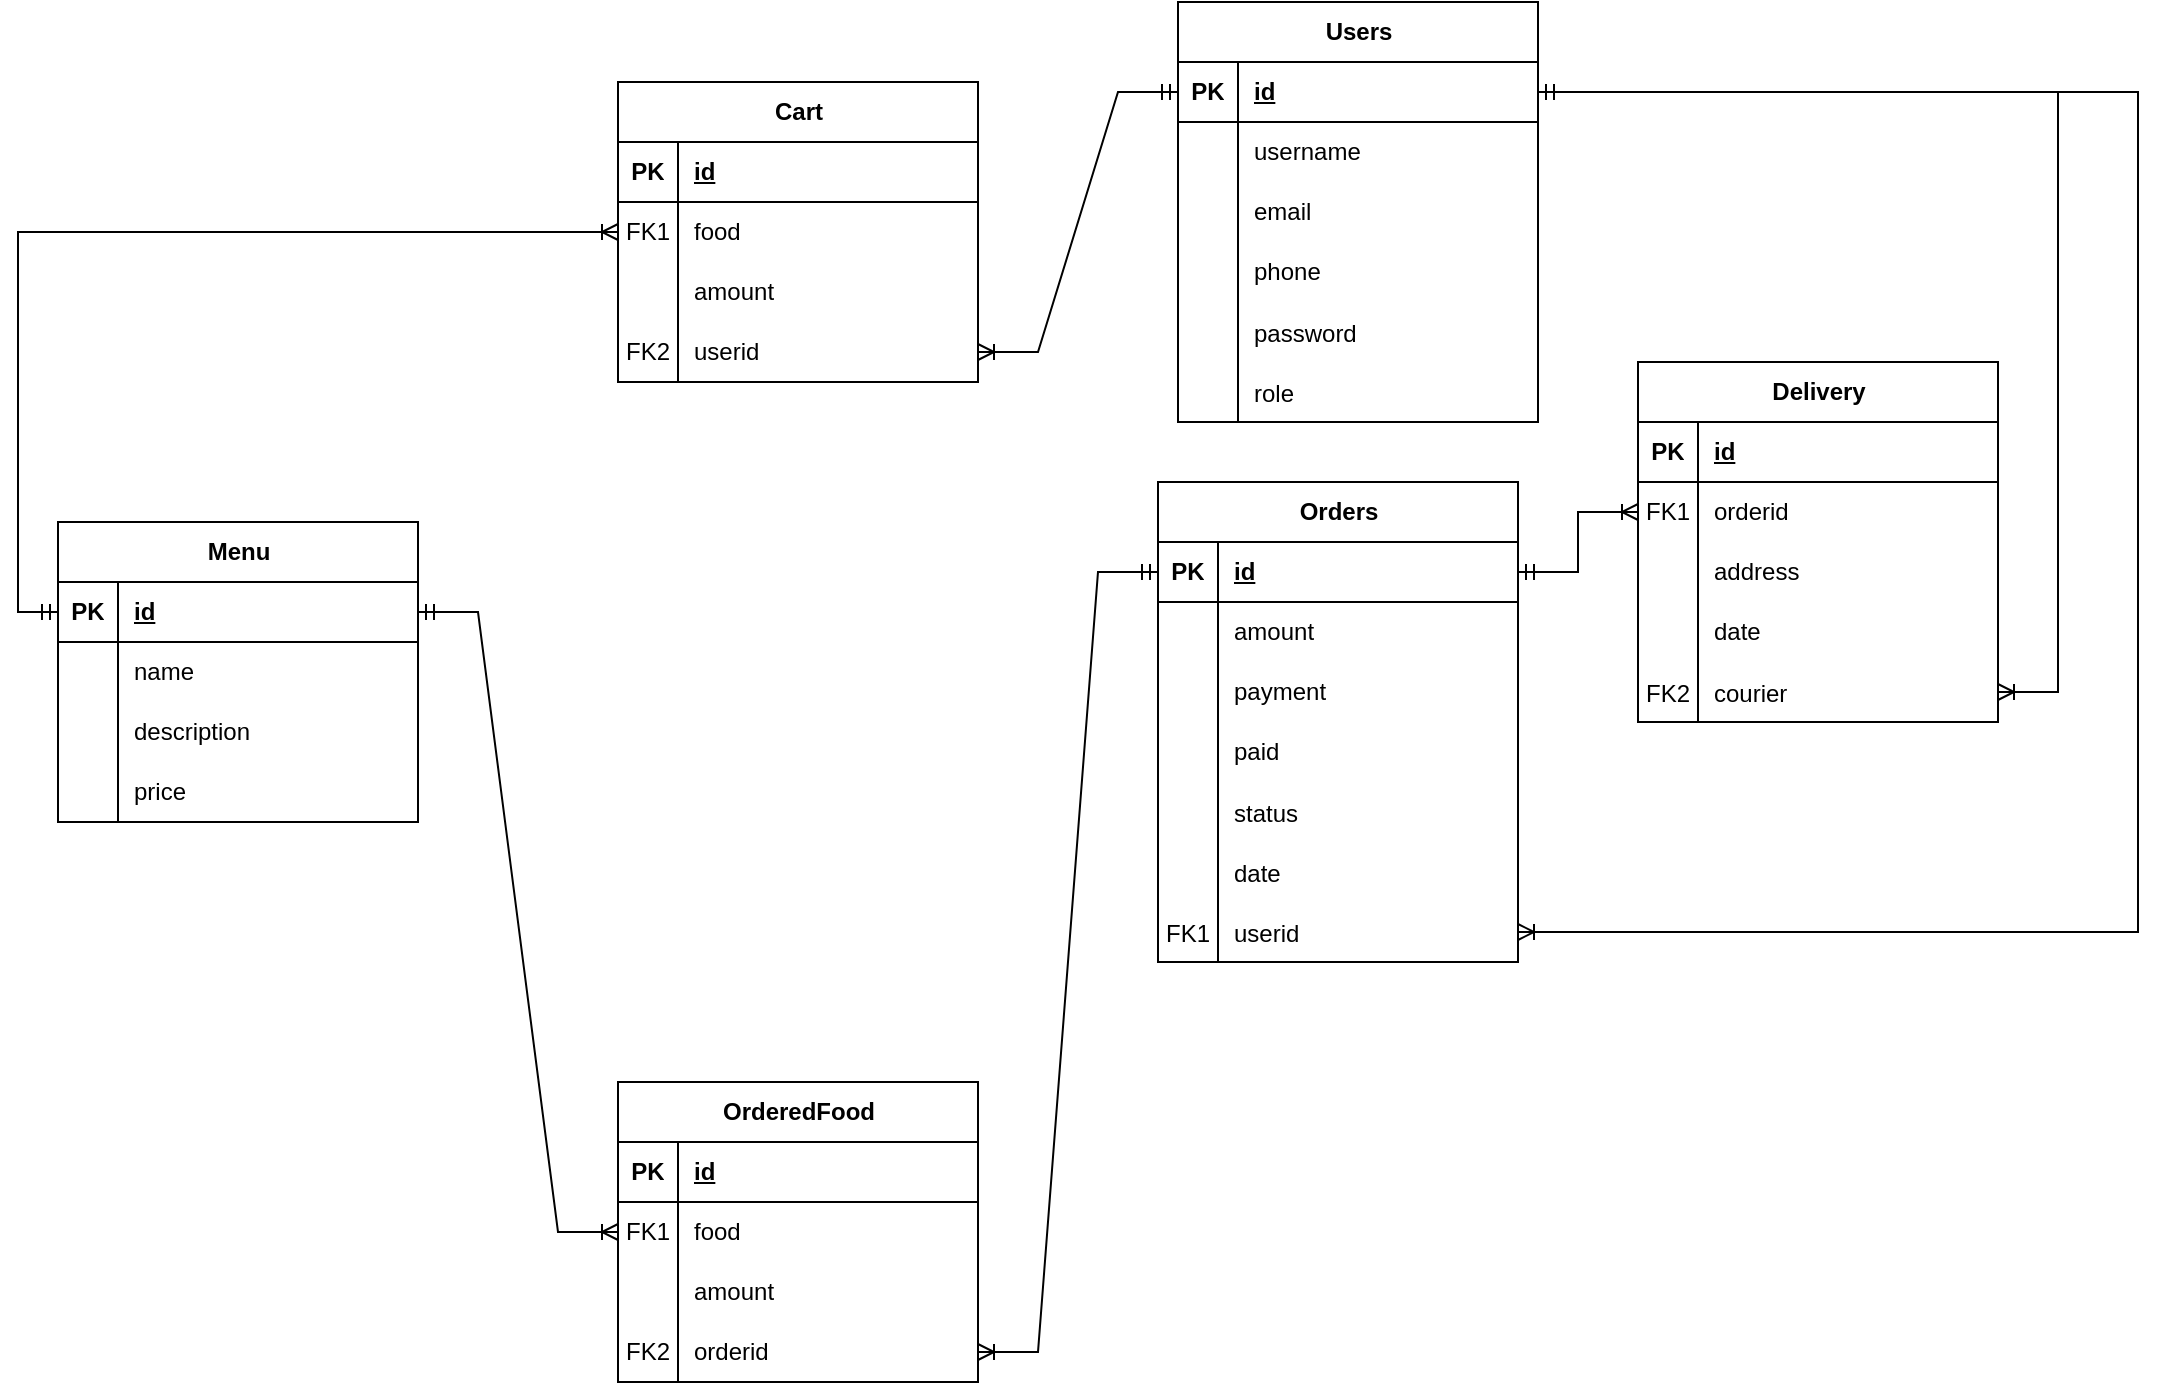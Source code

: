 <mxfile version="21.0.10" type="device"><diagram id="R2lEEEUBdFMjLlhIrx00" name="Page-1"><mxGraphModel dx="1050" dy="541" grid="1" gridSize="10" guides="1" tooltips="1" connect="1" arrows="1" fold="1" page="1" pageScale="1" pageWidth="1654" pageHeight="1169" math="0" shadow="0" extFonts="Permanent Marker^https://fonts.googleapis.com/css?family=Permanent+Marker"><root><mxCell id="0"/><mxCell id="1" parent="0"/><mxCell id="cakm_paBbKMPmUou_P3G-1" value="Users" style="shape=table;startSize=30;container=1;collapsible=1;childLayout=tableLayout;fixedRows=1;rowLines=0;fontStyle=1;align=center;resizeLast=1;html=1;" vertex="1" parent="1"><mxGeometry x="600" y="40" width="180" height="210" as="geometry"/></mxCell><mxCell id="cakm_paBbKMPmUou_P3G-2" value="" style="shape=tableRow;horizontal=0;startSize=0;swimlaneHead=0;swimlaneBody=0;fillColor=none;collapsible=0;dropTarget=0;points=[[0,0.5],[1,0.5]];portConstraint=eastwest;top=0;left=0;right=0;bottom=1;" vertex="1" parent="cakm_paBbKMPmUou_P3G-1"><mxGeometry y="30" width="180" height="30" as="geometry"/></mxCell><mxCell id="cakm_paBbKMPmUou_P3G-3" value="PK" style="shape=partialRectangle;connectable=0;fillColor=none;top=0;left=0;bottom=0;right=0;fontStyle=1;overflow=hidden;whiteSpace=wrap;html=1;" vertex="1" parent="cakm_paBbKMPmUou_P3G-2"><mxGeometry width="30" height="30" as="geometry"><mxRectangle width="30" height="30" as="alternateBounds"/></mxGeometry></mxCell><mxCell id="cakm_paBbKMPmUou_P3G-4" value="id" style="shape=partialRectangle;connectable=0;fillColor=none;top=0;left=0;bottom=0;right=0;align=left;spacingLeft=6;fontStyle=5;overflow=hidden;whiteSpace=wrap;html=1;" vertex="1" parent="cakm_paBbKMPmUou_P3G-2"><mxGeometry x="30" width="150" height="30" as="geometry"><mxRectangle width="150" height="30" as="alternateBounds"/></mxGeometry></mxCell><mxCell id="cakm_paBbKMPmUou_P3G-5" value="" style="shape=tableRow;horizontal=0;startSize=0;swimlaneHead=0;swimlaneBody=0;fillColor=none;collapsible=0;dropTarget=0;points=[[0,0.5],[1,0.5]];portConstraint=eastwest;top=0;left=0;right=0;bottom=0;" vertex="1" parent="cakm_paBbKMPmUou_P3G-1"><mxGeometry y="60" width="180" height="30" as="geometry"/></mxCell><mxCell id="cakm_paBbKMPmUou_P3G-6" value="" style="shape=partialRectangle;connectable=0;fillColor=none;top=0;left=0;bottom=0;right=0;editable=1;overflow=hidden;whiteSpace=wrap;html=1;" vertex="1" parent="cakm_paBbKMPmUou_P3G-5"><mxGeometry width="30" height="30" as="geometry"><mxRectangle width="30" height="30" as="alternateBounds"/></mxGeometry></mxCell><mxCell id="cakm_paBbKMPmUou_P3G-7" value="username" style="shape=partialRectangle;connectable=0;fillColor=none;top=0;left=0;bottom=0;right=0;align=left;spacingLeft=6;overflow=hidden;whiteSpace=wrap;html=1;" vertex="1" parent="cakm_paBbKMPmUou_P3G-5"><mxGeometry x="30" width="150" height="30" as="geometry"><mxRectangle width="150" height="30" as="alternateBounds"/></mxGeometry></mxCell><mxCell id="cakm_paBbKMPmUou_P3G-8" value="" style="shape=tableRow;horizontal=0;startSize=0;swimlaneHead=0;swimlaneBody=0;fillColor=none;collapsible=0;dropTarget=0;points=[[0,0.5],[1,0.5]];portConstraint=eastwest;top=0;left=0;right=0;bottom=0;" vertex="1" parent="cakm_paBbKMPmUou_P3G-1"><mxGeometry y="90" width="180" height="30" as="geometry"/></mxCell><mxCell id="cakm_paBbKMPmUou_P3G-9" value="" style="shape=partialRectangle;connectable=0;fillColor=none;top=0;left=0;bottom=0;right=0;editable=1;overflow=hidden;whiteSpace=wrap;html=1;" vertex="1" parent="cakm_paBbKMPmUou_P3G-8"><mxGeometry width="30" height="30" as="geometry"><mxRectangle width="30" height="30" as="alternateBounds"/></mxGeometry></mxCell><mxCell id="cakm_paBbKMPmUou_P3G-10" value="email" style="shape=partialRectangle;connectable=0;fillColor=none;top=0;left=0;bottom=0;right=0;align=left;spacingLeft=6;overflow=hidden;whiteSpace=wrap;html=1;" vertex="1" parent="cakm_paBbKMPmUou_P3G-8"><mxGeometry x="30" width="150" height="30" as="geometry"><mxRectangle width="150" height="30" as="alternateBounds"/></mxGeometry></mxCell><mxCell id="cakm_paBbKMPmUou_P3G-11" value="" style="shape=tableRow;horizontal=0;startSize=0;swimlaneHead=0;swimlaneBody=0;fillColor=none;collapsible=0;dropTarget=0;points=[[0,0.5],[1,0.5]];portConstraint=eastwest;top=0;left=0;right=0;bottom=0;" vertex="1" parent="cakm_paBbKMPmUou_P3G-1"><mxGeometry y="120" width="180" height="30" as="geometry"/></mxCell><mxCell id="cakm_paBbKMPmUou_P3G-12" value="" style="shape=partialRectangle;connectable=0;fillColor=none;top=0;left=0;bottom=0;right=0;editable=1;overflow=hidden;whiteSpace=wrap;html=1;" vertex="1" parent="cakm_paBbKMPmUou_P3G-11"><mxGeometry width="30" height="30" as="geometry"><mxRectangle width="30" height="30" as="alternateBounds"/></mxGeometry></mxCell><mxCell id="cakm_paBbKMPmUou_P3G-13" value="phone" style="shape=partialRectangle;connectable=0;fillColor=none;top=0;left=0;bottom=0;right=0;align=left;spacingLeft=6;overflow=hidden;whiteSpace=wrap;html=1;" vertex="1" parent="cakm_paBbKMPmUou_P3G-11"><mxGeometry x="30" width="150" height="30" as="geometry"><mxRectangle width="150" height="30" as="alternateBounds"/></mxGeometry></mxCell><mxCell id="cakm_paBbKMPmUou_P3G-15" value="" style="shape=tableRow;horizontal=0;startSize=0;swimlaneHead=0;swimlaneBody=0;fillColor=none;collapsible=0;dropTarget=0;points=[[0,0.5],[1,0.5]];portConstraint=eastwest;top=0;left=0;right=0;bottom=0;" vertex="1" parent="cakm_paBbKMPmUou_P3G-1"><mxGeometry y="150" width="180" height="30" as="geometry"/></mxCell><mxCell id="cakm_paBbKMPmUou_P3G-16" value="" style="shape=partialRectangle;connectable=0;fillColor=none;top=0;left=0;bottom=0;right=0;editable=1;overflow=hidden;" vertex="1" parent="cakm_paBbKMPmUou_P3G-15"><mxGeometry width="30" height="30" as="geometry"><mxRectangle width="30" height="30" as="alternateBounds"/></mxGeometry></mxCell><mxCell id="cakm_paBbKMPmUou_P3G-17" value="password" style="shape=partialRectangle;connectable=0;fillColor=none;top=0;left=0;bottom=0;right=0;align=left;spacingLeft=6;overflow=hidden;" vertex="1" parent="cakm_paBbKMPmUou_P3G-15"><mxGeometry x="30" width="150" height="30" as="geometry"><mxRectangle width="150" height="30" as="alternateBounds"/></mxGeometry></mxCell><mxCell id="cakm_paBbKMPmUou_P3G-18" value="" style="shape=tableRow;horizontal=0;startSize=0;swimlaneHead=0;swimlaneBody=0;fillColor=none;collapsible=0;dropTarget=0;points=[[0,0.5],[1,0.5]];portConstraint=eastwest;top=0;left=0;right=0;bottom=0;" vertex="1" parent="cakm_paBbKMPmUou_P3G-1"><mxGeometry y="180" width="180" height="30" as="geometry"/></mxCell><mxCell id="cakm_paBbKMPmUou_P3G-19" value="" style="shape=partialRectangle;connectable=0;fillColor=none;top=0;left=0;bottom=0;right=0;editable=1;overflow=hidden;" vertex="1" parent="cakm_paBbKMPmUou_P3G-18"><mxGeometry width="30" height="30" as="geometry"><mxRectangle width="30" height="30" as="alternateBounds"/></mxGeometry></mxCell><mxCell id="cakm_paBbKMPmUou_P3G-20" value="role" style="shape=partialRectangle;connectable=0;fillColor=none;top=0;left=0;bottom=0;right=0;align=left;spacingLeft=6;overflow=hidden;" vertex="1" parent="cakm_paBbKMPmUou_P3G-18"><mxGeometry x="30" width="150" height="30" as="geometry"><mxRectangle width="150" height="30" as="alternateBounds"/></mxGeometry></mxCell><mxCell id="cakm_paBbKMPmUou_P3G-22" value="Menu" style="shape=table;startSize=30;container=1;collapsible=1;childLayout=tableLayout;fixedRows=1;rowLines=0;fontStyle=1;align=center;resizeLast=1;html=1;" vertex="1" parent="1"><mxGeometry x="40" y="300" width="180" height="150" as="geometry"/></mxCell><mxCell id="cakm_paBbKMPmUou_P3G-23" value="" style="shape=tableRow;horizontal=0;startSize=0;swimlaneHead=0;swimlaneBody=0;fillColor=none;collapsible=0;dropTarget=0;points=[[0,0.5],[1,0.5]];portConstraint=eastwest;top=0;left=0;right=0;bottom=1;" vertex="1" parent="cakm_paBbKMPmUou_P3G-22"><mxGeometry y="30" width="180" height="30" as="geometry"/></mxCell><mxCell id="cakm_paBbKMPmUou_P3G-24" value="PK" style="shape=partialRectangle;connectable=0;fillColor=none;top=0;left=0;bottom=0;right=0;fontStyle=1;overflow=hidden;whiteSpace=wrap;html=1;" vertex="1" parent="cakm_paBbKMPmUou_P3G-23"><mxGeometry width="30" height="30" as="geometry"><mxRectangle width="30" height="30" as="alternateBounds"/></mxGeometry></mxCell><mxCell id="cakm_paBbKMPmUou_P3G-25" value="id" style="shape=partialRectangle;connectable=0;fillColor=none;top=0;left=0;bottom=0;right=0;align=left;spacingLeft=6;fontStyle=5;overflow=hidden;whiteSpace=wrap;html=1;" vertex="1" parent="cakm_paBbKMPmUou_P3G-23"><mxGeometry x="30" width="150" height="30" as="geometry"><mxRectangle width="150" height="30" as="alternateBounds"/></mxGeometry></mxCell><mxCell id="cakm_paBbKMPmUou_P3G-26" value="" style="shape=tableRow;horizontal=0;startSize=0;swimlaneHead=0;swimlaneBody=0;fillColor=none;collapsible=0;dropTarget=0;points=[[0,0.5],[1,0.5]];portConstraint=eastwest;top=0;left=0;right=0;bottom=0;" vertex="1" parent="cakm_paBbKMPmUou_P3G-22"><mxGeometry y="60" width="180" height="30" as="geometry"/></mxCell><mxCell id="cakm_paBbKMPmUou_P3G-27" value="" style="shape=partialRectangle;connectable=0;fillColor=none;top=0;left=0;bottom=0;right=0;editable=1;overflow=hidden;whiteSpace=wrap;html=1;" vertex="1" parent="cakm_paBbKMPmUou_P3G-26"><mxGeometry width="30" height="30" as="geometry"><mxRectangle width="30" height="30" as="alternateBounds"/></mxGeometry></mxCell><mxCell id="cakm_paBbKMPmUou_P3G-28" value="name" style="shape=partialRectangle;connectable=0;fillColor=none;top=0;left=0;bottom=0;right=0;align=left;spacingLeft=6;overflow=hidden;whiteSpace=wrap;html=1;" vertex="1" parent="cakm_paBbKMPmUou_P3G-26"><mxGeometry x="30" width="150" height="30" as="geometry"><mxRectangle width="150" height="30" as="alternateBounds"/></mxGeometry></mxCell><mxCell id="cakm_paBbKMPmUou_P3G-29" value="" style="shape=tableRow;horizontal=0;startSize=0;swimlaneHead=0;swimlaneBody=0;fillColor=none;collapsible=0;dropTarget=0;points=[[0,0.5],[1,0.5]];portConstraint=eastwest;top=0;left=0;right=0;bottom=0;" vertex="1" parent="cakm_paBbKMPmUou_P3G-22"><mxGeometry y="90" width="180" height="30" as="geometry"/></mxCell><mxCell id="cakm_paBbKMPmUou_P3G-30" value="" style="shape=partialRectangle;connectable=0;fillColor=none;top=0;left=0;bottom=0;right=0;editable=1;overflow=hidden;whiteSpace=wrap;html=1;" vertex="1" parent="cakm_paBbKMPmUou_P3G-29"><mxGeometry width="30" height="30" as="geometry"><mxRectangle width="30" height="30" as="alternateBounds"/></mxGeometry></mxCell><mxCell id="cakm_paBbKMPmUou_P3G-31" value="description" style="shape=partialRectangle;connectable=0;fillColor=none;top=0;left=0;bottom=0;right=0;align=left;spacingLeft=6;overflow=hidden;whiteSpace=wrap;html=1;" vertex="1" parent="cakm_paBbKMPmUou_P3G-29"><mxGeometry x="30" width="150" height="30" as="geometry"><mxRectangle width="150" height="30" as="alternateBounds"/></mxGeometry></mxCell><mxCell id="cakm_paBbKMPmUou_P3G-32" value="" style="shape=tableRow;horizontal=0;startSize=0;swimlaneHead=0;swimlaneBody=0;fillColor=none;collapsible=0;dropTarget=0;points=[[0,0.5],[1,0.5]];portConstraint=eastwest;top=0;left=0;right=0;bottom=0;" vertex="1" parent="cakm_paBbKMPmUou_P3G-22"><mxGeometry y="120" width="180" height="30" as="geometry"/></mxCell><mxCell id="cakm_paBbKMPmUou_P3G-33" value="" style="shape=partialRectangle;connectable=0;fillColor=none;top=0;left=0;bottom=0;right=0;editable=1;overflow=hidden;whiteSpace=wrap;html=1;" vertex="1" parent="cakm_paBbKMPmUou_P3G-32"><mxGeometry width="30" height="30" as="geometry"><mxRectangle width="30" height="30" as="alternateBounds"/></mxGeometry></mxCell><mxCell id="cakm_paBbKMPmUou_P3G-34" value="price" style="shape=partialRectangle;connectable=0;fillColor=none;top=0;left=0;bottom=0;right=0;align=left;spacingLeft=6;overflow=hidden;whiteSpace=wrap;html=1;" vertex="1" parent="cakm_paBbKMPmUou_P3G-32"><mxGeometry x="30" width="150" height="30" as="geometry"><mxRectangle width="150" height="30" as="alternateBounds"/></mxGeometry></mxCell><mxCell id="cakm_paBbKMPmUou_P3G-35" value="Cart" style="shape=table;startSize=30;container=1;collapsible=1;childLayout=tableLayout;fixedRows=1;rowLines=0;fontStyle=1;align=center;resizeLast=1;html=1;" vertex="1" parent="1"><mxGeometry x="320" y="80" width="180" height="150" as="geometry"/></mxCell><mxCell id="cakm_paBbKMPmUou_P3G-36" value="" style="shape=tableRow;horizontal=0;startSize=0;swimlaneHead=0;swimlaneBody=0;fillColor=none;collapsible=0;dropTarget=0;points=[[0,0.5],[1,0.5]];portConstraint=eastwest;top=0;left=0;right=0;bottom=1;" vertex="1" parent="cakm_paBbKMPmUou_P3G-35"><mxGeometry y="30" width="180" height="30" as="geometry"/></mxCell><mxCell id="cakm_paBbKMPmUou_P3G-37" value="PK" style="shape=partialRectangle;connectable=0;fillColor=none;top=0;left=0;bottom=0;right=0;fontStyle=1;overflow=hidden;whiteSpace=wrap;html=1;" vertex="1" parent="cakm_paBbKMPmUou_P3G-36"><mxGeometry width="30" height="30" as="geometry"><mxRectangle width="30" height="30" as="alternateBounds"/></mxGeometry></mxCell><mxCell id="cakm_paBbKMPmUou_P3G-38" value="id" style="shape=partialRectangle;connectable=0;fillColor=none;top=0;left=0;bottom=0;right=0;align=left;spacingLeft=6;fontStyle=5;overflow=hidden;whiteSpace=wrap;html=1;" vertex="1" parent="cakm_paBbKMPmUou_P3G-36"><mxGeometry x="30" width="150" height="30" as="geometry"><mxRectangle width="150" height="30" as="alternateBounds"/></mxGeometry></mxCell><mxCell id="cakm_paBbKMPmUou_P3G-39" value="" style="shape=tableRow;horizontal=0;startSize=0;swimlaneHead=0;swimlaneBody=0;fillColor=none;collapsible=0;dropTarget=0;points=[[0,0.5],[1,0.5]];portConstraint=eastwest;top=0;left=0;right=0;bottom=0;" vertex="1" parent="cakm_paBbKMPmUou_P3G-35"><mxGeometry y="60" width="180" height="30" as="geometry"/></mxCell><mxCell id="cakm_paBbKMPmUou_P3G-40" value="FK1" style="shape=partialRectangle;connectable=0;fillColor=none;top=0;left=0;bottom=0;right=0;editable=1;overflow=hidden;whiteSpace=wrap;html=1;" vertex="1" parent="cakm_paBbKMPmUou_P3G-39"><mxGeometry width="30" height="30" as="geometry"><mxRectangle width="30" height="30" as="alternateBounds"/></mxGeometry></mxCell><mxCell id="cakm_paBbKMPmUou_P3G-41" value="food" style="shape=partialRectangle;connectable=0;fillColor=none;top=0;left=0;bottom=0;right=0;align=left;spacingLeft=6;overflow=hidden;whiteSpace=wrap;html=1;" vertex="1" parent="cakm_paBbKMPmUou_P3G-39"><mxGeometry x="30" width="150" height="30" as="geometry"><mxRectangle width="150" height="30" as="alternateBounds"/></mxGeometry></mxCell><mxCell id="cakm_paBbKMPmUou_P3G-42" value="" style="shape=tableRow;horizontal=0;startSize=0;swimlaneHead=0;swimlaneBody=0;fillColor=none;collapsible=0;dropTarget=0;points=[[0,0.5],[1,0.5]];portConstraint=eastwest;top=0;left=0;right=0;bottom=0;" vertex="1" parent="cakm_paBbKMPmUou_P3G-35"><mxGeometry y="90" width="180" height="30" as="geometry"/></mxCell><mxCell id="cakm_paBbKMPmUou_P3G-43" value="" style="shape=partialRectangle;connectable=0;fillColor=none;top=0;left=0;bottom=0;right=0;editable=1;overflow=hidden;whiteSpace=wrap;html=1;" vertex="1" parent="cakm_paBbKMPmUou_P3G-42"><mxGeometry width="30" height="30" as="geometry"><mxRectangle width="30" height="30" as="alternateBounds"/></mxGeometry></mxCell><mxCell id="cakm_paBbKMPmUou_P3G-44" value="amount" style="shape=partialRectangle;connectable=0;fillColor=none;top=0;left=0;bottom=0;right=0;align=left;spacingLeft=6;overflow=hidden;whiteSpace=wrap;html=1;" vertex="1" parent="cakm_paBbKMPmUou_P3G-42"><mxGeometry x="30" width="150" height="30" as="geometry"><mxRectangle width="150" height="30" as="alternateBounds"/></mxGeometry></mxCell><mxCell id="cakm_paBbKMPmUou_P3G-45" value="" style="shape=tableRow;horizontal=0;startSize=0;swimlaneHead=0;swimlaneBody=0;fillColor=none;collapsible=0;dropTarget=0;points=[[0,0.5],[1,0.5]];portConstraint=eastwest;top=0;left=0;right=0;bottom=0;" vertex="1" parent="cakm_paBbKMPmUou_P3G-35"><mxGeometry y="120" width="180" height="30" as="geometry"/></mxCell><mxCell id="cakm_paBbKMPmUou_P3G-46" value="FK2" style="shape=partialRectangle;connectable=0;fillColor=none;top=0;left=0;bottom=0;right=0;editable=1;overflow=hidden;whiteSpace=wrap;html=1;" vertex="1" parent="cakm_paBbKMPmUou_P3G-45"><mxGeometry width="30" height="30" as="geometry"><mxRectangle width="30" height="30" as="alternateBounds"/></mxGeometry></mxCell><mxCell id="cakm_paBbKMPmUou_P3G-47" value="userid" style="shape=partialRectangle;connectable=0;fillColor=none;top=0;left=0;bottom=0;right=0;align=left;spacingLeft=6;overflow=hidden;whiteSpace=wrap;html=1;" vertex="1" parent="cakm_paBbKMPmUou_P3G-45"><mxGeometry x="30" width="150" height="30" as="geometry"><mxRectangle width="150" height="30" as="alternateBounds"/></mxGeometry></mxCell><mxCell id="cakm_paBbKMPmUou_P3G-48" value="Orders" style="shape=table;startSize=30;container=1;collapsible=1;childLayout=tableLayout;fixedRows=1;rowLines=0;fontStyle=1;align=center;resizeLast=1;html=1;" vertex="1" parent="1"><mxGeometry x="590" y="280" width="180" height="240" as="geometry"/></mxCell><mxCell id="cakm_paBbKMPmUou_P3G-49" value="" style="shape=tableRow;horizontal=0;startSize=0;swimlaneHead=0;swimlaneBody=0;fillColor=none;collapsible=0;dropTarget=0;points=[[0,0.5],[1,0.5]];portConstraint=eastwest;top=0;left=0;right=0;bottom=1;" vertex="1" parent="cakm_paBbKMPmUou_P3G-48"><mxGeometry y="30" width="180" height="30" as="geometry"/></mxCell><mxCell id="cakm_paBbKMPmUou_P3G-50" value="PK" style="shape=partialRectangle;connectable=0;fillColor=none;top=0;left=0;bottom=0;right=0;fontStyle=1;overflow=hidden;whiteSpace=wrap;html=1;" vertex="1" parent="cakm_paBbKMPmUou_P3G-49"><mxGeometry width="30" height="30" as="geometry"><mxRectangle width="30" height="30" as="alternateBounds"/></mxGeometry></mxCell><mxCell id="cakm_paBbKMPmUou_P3G-51" value="id" style="shape=partialRectangle;connectable=0;fillColor=none;top=0;left=0;bottom=0;right=0;align=left;spacingLeft=6;fontStyle=5;overflow=hidden;whiteSpace=wrap;html=1;" vertex="1" parent="cakm_paBbKMPmUou_P3G-49"><mxGeometry x="30" width="150" height="30" as="geometry"><mxRectangle width="150" height="30" as="alternateBounds"/></mxGeometry></mxCell><mxCell id="cakm_paBbKMPmUou_P3G-52" value="" style="shape=tableRow;horizontal=0;startSize=0;swimlaneHead=0;swimlaneBody=0;fillColor=none;collapsible=0;dropTarget=0;points=[[0,0.5],[1,0.5]];portConstraint=eastwest;top=0;left=0;right=0;bottom=0;" vertex="1" parent="cakm_paBbKMPmUou_P3G-48"><mxGeometry y="60" width="180" height="30" as="geometry"/></mxCell><mxCell id="cakm_paBbKMPmUou_P3G-53" value="" style="shape=partialRectangle;connectable=0;fillColor=none;top=0;left=0;bottom=0;right=0;editable=1;overflow=hidden;whiteSpace=wrap;html=1;" vertex="1" parent="cakm_paBbKMPmUou_P3G-52"><mxGeometry width="30" height="30" as="geometry"><mxRectangle width="30" height="30" as="alternateBounds"/></mxGeometry></mxCell><mxCell id="cakm_paBbKMPmUou_P3G-54" value="amount" style="shape=partialRectangle;connectable=0;fillColor=none;top=0;left=0;bottom=0;right=0;align=left;spacingLeft=6;overflow=hidden;whiteSpace=wrap;html=1;" vertex="1" parent="cakm_paBbKMPmUou_P3G-52"><mxGeometry x="30" width="150" height="30" as="geometry"><mxRectangle width="150" height="30" as="alternateBounds"/></mxGeometry></mxCell><mxCell id="cakm_paBbKMPmUou_P3G-55" value="" style="shape=tableRow;horizontal=0;startSize=0;swimlaneHead=0;swimlaneBody=0;fillColor=none;collapsible=0;dropTarget=0;points=[[0,0.5],[1,0.5]];portConstraint=eastwest;top=0;left=0;right=0;bottom=0;" vertex="1" parent="cakm_paBbKMPmUou_P3G-48"><mxGeometry y="90" width="180" height="30" as="geometry"/></mxCell><mxCell id="cakm_paBbKMPmUou_P3G-56" value="" style="shape=partialRectangle;connectable=0;fillColor=none;top=0;left=0;bottom=0;right=0;editable=1;overflow=hidden;whiteSpace=wrap;html=1;" vertex="1" parent="cakm_paBbKMPmUou_P3G-55"><mxGeometry width="30" height="30" as="geometry"><mxRectangle width="30" height="30" as="alternateBounds"/></mxGeometry></mxCell><mxCell id="cakm_paBbKMPmUou_P3G-57" value="payment" style="shape=partialRectangle;connectable=0;fillColor=none;top=0;left=0;bottom=0;right=0;align=left;spacingLeft=6;overflow=hidden;whiteSpace=wrap;html=1;" vertex="1" parent="cakm_paBbKMPmUou_P3G-55"><mxGeometry x="30" width="150" height="30" as="geometry"><mxRectangle width="150" height="30" as="alternateBounds"/></mxGeometry></mxCell><mxCell id="cakm_paBbKMPmUou_P3G-58" value="" style="shape=tableRow;horizontal=0;startSize=0;swimlaneHead=0;swimlaneBody=0;fillColor=none;collapsible=0;dropTarget=0;points=[[0,0.5],[1,0.5]];portConstraint=eastwest;top=0;left=0;right=0;bottom=0;" vertex="1" parent="cakm_paBbKMPmUou_P3G-48"><mxGeometry y="120" width="180" height="30" as="geometry"/></mxCell><mxCell id="cakm_paBbKMPmUou_P3G-59" value="" style="shape=partialRectangle;connectable=0;fillColor=none;top=0;left=0;bottom=0;right=0;editable=1;overflow=hidden;whiteSpace=wrap;html=1;" vertex="1" parent="cakm_paBbKMPmUou_P3G-58"><mxGeometry width="30" height="30" as="geometry"><mxRectangle width="30" height="30" as="alternateBounds"/></mxGeometry></mxCell><mxCell id="cakm_paBbKMPmUou_P3G-60" value="paid" style="shape=partialRectangle;connectable=0;fillColor=none;top=0;left=0;bottom=0;right=0;align=left;spacingLeft=6;overflow=hidden;whiteSpace=wrap;html=1;" vertex="1" parent="cakm_paBbKMPmUou_P3G-58"><mxGeometry x="30" width="150" height="30" as="geometry"><mxRectangle width="150" height="30" as="alternateBounds"/></mxGeometry></mxCell><mxCell id="cakm_paBbKMPmUou_P3G-92" value="" style="shape=tableRow;horizontal=0;startSize=0;swimlaneHead=0;swimlaneBody=0;fillColor=none;collapsible=0;dropTarget=0;points=[[0,0.5],[1,0.5]];portConstraint=eastwest;top=0;left=0;right=0;bottom=0;" vertex="1" parent="cakm_paBbKMPmUou_P3G-48"><mxGeometry y="150" width="180" height="30" as="geometry"/></mxCell><mxCell id="cakm_paBbKMPmUou_P3G-93" value="" style="shape=partialRectangle;connectable=0;fillColor=none;top=0;left=0;bottom=0;right=0;editable=1;overflow=hidden;" vertex="1" parent="cakm_paBbKMPmUou_P3G-92"><mxGeometry width="30" height="30" as="geometry"><mxRectangle width="30" height="30" as="alternateBounds"/></mxGeometry></mxCell><mxCell id="cakm_paBbKMPmUou_P3G-94" value="status" style="shape=partialRectangle;connectable=0;fillColor=none;top=0;left=0;bottom=0;right=0;align=left;spacingLeft=6;overflow=hidden;" vertex="1" parent="cakm_paBbKMPmUou_P3G-92"><mxGeometry x="30" width="150" height="30" as="geometry"><mxRectangle width="150" height="30" as="alternateBounds"/></mxGeometry></mxCell><mxCell id="cakm_paBbKMPmUou_P3G-67" value="" style="shape=tableRow;horizontal=0;startSize=0;swimlaneHead=0;swimlaneBody=0;fillColor=none;collapsible=0;dropTarget=0;points=[[0,0.5],[1,0.5]];portConstraint=eastwest;top=0;left=0;right=0;bottom=0;" vertex="1" parent="cakm_paBbKMPmUou_P3G-48"><mxGeometry y="180" width="180" height="30" as="geometry"/></mxCell><mxCell id="cakm_paBbKMPmUou_P3G-68" value="" style="shape=partialRectangle;connectable=0;fillColor=none;top=0;left=0;bottom=0;right=0;editable=1;overflow=hidden;" vertex="1" parent="cakm_paBbKMPmUou_P3G-67"><mxGeometry width="30" height="30" as="geometry"><mxRectangle width="30" height="30" as="alternateBounds"/></mxGeometry></mxCell><mxCell id="cakm_paBbKMPmUou_P3G-69" value="date" style="shape=partialRectangle;connectable=0;fillColor=none;top=0;left=0;bottom=0;right=0;align=left;spacingLeft=6;overflow=hidden;" vertex="1" parent="cakm_paBbKMPmUou_P3G-67"><mxGeometry x="30" width="150" height="30" as="geometry"><mxRectangle width="150" height="30" as="alternateBounds"/></mxGeometry></mxCell><mxCell id="cakm_paBbKMPmUou_P3G-70" value="" style="shape=tableRow;horizontal=0;startSize=0;swimlaneHead=0;swimlaneBody=0;fillColor=none;collapsible=0;dropTarget=0;points=[[0,0.5],[1,0.5]];portConstraint=eastwest;top=0;left=0;right=0;bottom=0;" vertex="1" parent="cakm_paBbKMPmUou_P3G-48"><mxGeometry y="210" width="180" height="30" as="geometry"/></mxCell><mxCell id="cakm_paBbKMPmUou_P3G-71" value="FK1" style="shape=partialRectangle;connectable=0;fillColor=none;top=0;left=0;bottom=0;right=0;editable=1;overflow=hidden;" vertex="1" parent="cakm_paBbKMPmUou_P3G-70"><mxGeometry width="30" height="30" as="geometry"><mxRectangle width="30" height="30" as="alternateBounds"/></mxGeometry></mxCell><mxCell id="cakm_paBbKMPmUou_P3G-72" value="userid" style="shape=partialRectangle;connectable=0;fillColor=none;top=0;left=0;bottom=0;right=0;align=left;spacingLeft=6;overflow=hidden;" vertex="1" parent="cakm_paBbKMPmUou_P3G-70"><mxGeometry x="30" width="150" height="30" as="geometry"><mxRectangle width="150" height="30" as="alternateBounds"/></mxGeometry></mxCell><mxCell id="cakm_paBbKMPmUou_P3G-73" value="OrderedFood" style="shape=table;startSize=30;container=1;collapsible=1;childLayout=tableLayout;fixedRows=1;rowLines=0;fontStyle=1;align=center;resizeLast=1;html=1;" vertex="1" parent="1"><mxGeometry x="320" y="580" width="180" height="150" as="geometry"/></mxCell><mxCell id="cakm_paBbKMPmUou_P3G-74" value="" style="shape=tableRow;horizontal=0;startSize=0;swimlaneHead=0;swimlaneBody=0;fillColor=none;collapsible=0;dropTarget=0;points=[[0,0.5],[1,0.5]];portConstraint=eastwest;top=0;left=0;right=0;bottom=1;" vertex="1" parent="cakm_paBbKMPmUou_P3G-73"><mxGeometry y="30" width="180" height="30" as="geometry"/></mxCell><mxCell id="cakm_paBbKMPmUou_P3G-75" value="PK" style="shape=partialRectangle;connectable=0;fillColor=none;top=0;left=0;bottom=0;right=0;fontStyle=1;overflow=hidden;whiteSpace=wrap;html=1;" vertex="1" parent="cakm_paBbKMPmUou_P3G-74"><mxGeometry width="30" height="30" as="geometry"><mxRectangle width="30" height="30" as="alternateBounds"/></mxGeometry></mxCell><mxCell id="cakm_paBbKMPmUou_P3G-76" value="id" style="shape=partialRectangle;connectable=0;fillColor=none;top=0;left=0;bottom=0;right=0;align=left;spacingLeft=6;fontStyle=5;overflow=hidden;whiteSpace=wrap;html=1;" vertex="1" parent="cakm_paBbKMPmUou_P3G-74"><mxGeometry x="30" width="150" height="30" as="geometry"><mxRectangle width="150" height="30" as="alternateBounds"/></mxGeometry></mxCell><mxCell id="cakm_paBbKMPmUou_P3G-77" value="" style="shape=tableRow;horizontal=0;startSize=0;swimlaneHead=0;swimlaneBody=0;fillColor=none;collapsible=0;dropTarget=0;points=[[0,0.5],[1,0.5]];portConstraint=eastwest;top=0;left=0;right=0;bottom=0;" vertex="1" parent="cakm_paBbKMPmUou_P3G-73"><mxGeometry y="60" width="180" height="30" as="geometry"/></mxCell><mxCell id="cakm_paBbKMPmUou_P3G-78" value="FK1" style="shape=partialRectangle;connectable=0;fillColor=none;top=0;left=0;bottom=0;right=0;editable=1;overflow=hidden;whiteSpace=wrap;html=1;" vertex="1" parent="cakm_paBbKMPmUou_P3G-77"><mxGeometry width="30" height="30" as="geometry"><mxRectangle width="30" height="30" as="alternateBounds"/></mxGeometry></mxCell><mxCell id="cakm_paBbKMPmUou_P3G-79" value="food" style="shape=partialRectangle;connectable=0;fillColor=none;top=0;left=0;bottom=0;right=0;align=left;spacingLeft=6;overflow=hidden;whiteSpace=wrap;html=1;" vertex="1" parent="cakm_paBbKMPmUou_P3G-77"><mxGeometry x="30" width="150" height="30" as="geometry"><mxRectangle width="150" height="30" as="alternateBounds"/></mxGeometry></mxCell><mxCell id="cakm_paBbKMPmUou_P3G-80" value="" style="shape=tableRow;horizontal=0;startSize=0;swimlaneHead=0;swimlaneBody=0;fillColor=none;collapsible=0;dropTarget=0;points=[[0,0.5],[1,0.5]];portConstraint=eastwest;top=0;left=0;right=0;bottom=0;" vertex="1" parent="cakm_paBbKMPmUou_P3G-73"><mxGeometry y="90" width="180" height="30" as="geometry"/></mxCell><mxCell id="cakm_paBbKMPmUou_P3G-81" value="" style="shape=partialRectangle;connectable=0;fillColor=none;top=0;left=0;bottom=0;right=0;editable=1;overflow=hidden;whiteSpace=wrap;html=1;" vertex="1" parent="cakm_paBbKMPmUou_P3G-80"><mxGeometry width="30" height="30" as="geometry"><mxRectangle width="30" height="30" as="alternateBounds"/></mxGeometry></mxCell><mxCell id="cakm_paBbKMPmUou_P3G-82" value="amount" style="shape=partialRectangle;connectable=0;fillColor=none;top=0;left=0;bottom=0;right=0;align=left;spacingLeft=6;overflow=hidden;whiteSpace=wrap;html=1;" vertex="1" parent="cakm_paBbKMPmUou_P3G-80"><mxGeometry x="30" width="150" height="30" as="geometry"><mxRectangle width="150" height="30" as="alternateBounds"/></mxGeometry></mxCell><mxCell id="cakm_paBbKMPmUou_P3G-83" value="" style="shape=tableRow;horizontal=0;startSize=0;swimlaneHead=0;swimlaneBody=0;fillColor=none;collapsible=0;dropTarget=0;points=[[0,0.5],[1,0.5]];portConstraint=eastwest;top=0;left=0;right=0;bottom=0;" vertex="1" parent="cakm_paBbKMPmUou_P3G-73"><mxGeometry y="120" width="180" height="30" as="geometry"/></mxCell><mxCell id="cakm_paBbKMPmUou_P3G-84" value="FK2" style="shape=partialRectangle;connectable=0;fillColor=none;top=0;left=0;bottom=0;right=0;editable=1;overflow=hidden;whiteSpace=wrap;html=1;" vertex="1" parent="cakm_paBbKMPmUou_P3G-83"><mxGeometry width="30" height="30" as="geometry"><mxRectangle width="30" height="30" as="alternateBounds"/></mxGeometry></mxCell><mxCell id="cakm_paBbKMPmUou_P3G-85" value="orderid" style="shape=partialRectangle;connectable=0;fillColor=none;top=0;left=0;bottom=0;right=0;align=left;spacingLeft=6;overflow=hidden;whiteSpace=wrap;html=1;" vertex="1" parent="cakm_paBbKMPmUou_P3G-83"><mxGeometry x="30" width="150" height="30" as="geometry"><mxRectangle width="150" height="30" as="alternateBounds"/></mxGeometry></mxCell><mxCell id="cakm_paBbKMPmUou_P3G-90" value="" style="edgeStyle=entityRelationEdgeStyle;fontSize=12;html=1;endArrow=ERoneToMany;startArrow=ERmandOne;rounded=0;entryX=0;entryY=0.5;entryDx=0;entryDy=0;exitX=1;exitY=0.5;exitDx=0;exitDy=0;" edge="1" parent="1" source="cakm_paBbKMPmUou_P3G-23" target="cakm_paBbKMPmUou_P3G-77"><mxGeometry width="100" height="100" relative="1" as="geometry"><mxPoint x="160" y="630" as="sourcePoint"/><mxPoint x="260" y="530" as="targetPoint"/></mxGeometry></mxCell><mxCell id="cakm_paBbKMPmUou_P3G-91" value="" style="edgeStyle=entityRelationEdgeStyle;fontSize=12;html=1;endArrow=ERoneToMany;startArrow=ERmandOne;rounded=0;entryX=1;entryY=0.5;entryDx=0;entryDy=0;exitX=0;exitY=0.5;exitDx=0;exitDy=0;" edge="1" parent="1" source="cakm_paBbKMPmUou_P3G-49" target="cakm_paBbKMPmUou_P3G-83"><mxGeometry width="100" height="100" relative="1" as="geometry"><mxPoint x="660" y="340" as="sourcePoint"/><mxPoint x="690" y="610" as="targetPoint"/></mxGeometry></mxCell><mxCell id="cakm_paBbKMPmUou_P3G-95" value="" style="edgeStyle=entityRelationEdgeStyle;fontSize=12;html=1;endArrow=ERoneToMany;startArrow=ERmandOne;rounded=0;entryX=1;entryY=0.5;entryDx=0;entryDy=0;exitX=0;exitY=0.5;exitDx=0;exitDy=0;" edge="1" parent="1" source="cakm_paBbKMPmUou_P3G-2" target="cakm_paBbKMPmUou_P3G-45"><mxGeometry width="100" height="100" relative="1" as="geometry"><mxPoint x="490" y="240" as="sourcePoint"/><mxPoint x="590" y="140" as="targetPoint"/></mxGeometry></mxCell><mxCell id="cakm_paBbKMPmUou_P3G-96" value="" style="edgeStyle=elbowEdgeStyle;fontSize=12;html=1;endArrow=ERoneToMany;startArrow=ERmandOne;rounded=0;entryX=0;entryY=0.5;entryDx=0;entryDy=0;exitX=0;exitY=0.5;exitDx=0;exitDy=0;" edge="1" parent="1" source="cakm_paBbKMPmUou_P3G-23" target="cakm_paBbKMPmUou_P3G-39"><mxGeometry width="100" height="100" relative="1" as="geometry"><mxPoint x="190" y="205" as="sourcePoint"/><mxPoint x="290" y="105" as="targetPoint"/><Array as="points"><mxPoint x="20" y="260"/></Array></mxGeometry></mxCell><mxCell id="cakm_paBbKMPmUou_P3G-97" value="" style="edgeStyle=elbowEdgeStyle;fontSize=12;html=1;endArrow=ERoneToMany;startArrow=ERmandOne;rounded=0;entryX=1;entryY=0.5;entryDx=0;entryDy=0;exitX=1;exitY=0.5;exitDx=0;exitDy=0;" edge="1" parent="1" source="cakm_paBbKMPmUou_P3G-2" target="cakm_paBbKMPmUou_P3G-70"><mxGeometry width="100" height="100" relative="1" as="geometry"><mxPoint x="800" y="150" as="sourcePoint"/><mxPoint x="950" y="470" as="targetPoint"/><Array as="points"><mxPoint x="1080" y="300"/></Array></mxGeometry></mxCell><mxCell id="cakm_paBbKMPmUou_P3G-98" value="Delivery" style="shape=table;startSize=30;container=1;collapsible=1;childLayout=tableLayout;fixedRows=1;rowLines=0;fontStyle=1;align=center;resizeLast=1;html=1;" vertex="1" parent="1"><mxGeometry x="830" y="220" width="180" height="180" as="geometry"/></mxCell><mxCell id="cakm_paBbKMPmUou_P3G-99" value="" style="shape=tableRow;horizontal=0;startSize=0;swimlaneHead=0;swimlaneBody=0;fillColor=none;collapsible=0;dropTarget=0;points=[[0,0.5],[1,0.5]];portConstraint=eastwest;top=0;left=0;right=0;bottom=1;" vertex="1" parent="cakm_paBbKMPmUou_P3G-98"><mxGeometry y="30" width="180" height="30" as="geometry"/></mxCell><mxCell id="cakm_paBbKMPmUou_P3G-100" value="PK" style="shape=partialRectangle;connectable=0;fillColor=none;top=0;left=0;bottom=0;right=0;fontStyle=1;overflow=hidden;whiteSpace=wrap;html=1;" vertex="1" parent="cakm_paBbKMPmUou_P3G-99"><mxGeometry width="30" height="30" as="geometry"><mxRectangle width="30" height="30" as="alternateBounds"/></mxGeometry></mxCell><mxCell id="cakm_paBbKMPmUou_P3G-101" value="id" style="shape=partialRectangle;connectable=0;fillColor=none;top=0;left=0;bottom=0;right=0;align=left;spacingLeft=6;fontStyle=5;overflow=hidden;whiteSpace=wrap;html=1;" vertex="1" parent="cakm_paBbKMPmUou_P3G-99"><mxGeometry x="30" width="150" height="30" as="geometry"><mxRectangle width="150" height="30" as="alternateBounds"/></mxGeometry></mxCell><mxCell id="cakm_paBbKMPmUou_P3G-102" value="" style="shape=tableRow;horizontal=0;startSize=0;swimlaneHead=0;swimlaneBody=0;fillColor=none;collapsible=0;dropTarget=0;points=[[0,0.5],[1,0.5]];portConstraint=eastwest;top=0;left=0;right=0;bottom=0;" vertex="1" parent="cakm_paBbKMPmUou_P3G-98"><mxGeometry y="60" width="180" height="30" as="geometry"/></mxCell><mxCell id="cakm_paBbKMPmUou_P3G-103" value="FK1" style="shape=partialRectangle;connectable=0;fillColor=none;top=0;left=0;bottom=0;right=0;editable=1;overflow=hidden;whiteSpace=wrap;html=1;" vertex="1" parent="cakm_paBbKMPmUou_P3G-102"><mxGeometry width="30" height="30" as="geometry"><mxRectangle width="30" height="30" as="alternateBounds"/></mxGeometry></mxCell><mxCell id="cakm_paBbKMPmUou_P3G-104" value="orderid" style="shape=partialRectangle;connectable=0;fillColor=none;top=0;left=0;bottom=0;right=0;align=left;spacingLeft=6;overflow=hidden;whiteSpace=wrap;html=1;" vertex="1" parent="cakm_paBbKMPmUou_P3G-102"><mxGeometry x="30" width="150" height="30" as="geometry"><mxRectangle width="150" height="30" as="alternateBounds"/></mxGeometry></mxCell><mxCell id="cakm_paBbKMPmUou_P3G-105" value="" style="shape=tableRow;horizontal=0;startSize=0;swimlaneHead=0;swimlaneBody=0;fillColor=none;collapsible=0;dropTarget=0;points=[[0,0.5],[1,0.5]];portConstraint=eastwest;top=0;left=0;right=0;bottom=0;" vertex="1" parent="cakm_paBbKMPmUou_P3G-98"><mxGeometry y="90" width="180" height="30" as="geometry"/></mxCell><mxCell id="cakm_paBbKMPmUou_P3G-106" value="" style="shape=partialRectangle;connectable=0;fillColor=none;top=0;left=0;bottom=0;right=0;editable=1;overflow=hidden;whiteSpace=wrap;html=1;" vertex="1" parent="cakm_paBbKMPmUou_P3G-105"><mxGeometry width="30" height="30" as="geometry"><mxRectangle width="30" height="30" as="alternateBounds"/></mxGeometry></mxCell><mxCell id="cakm_paBbKMPmUou_P3G-107" value="address" style="shape=partialRectangle;connectable=0;fillColor=none;top=0;left=0;bottom=0;right=0;align=left;spacingLeft=6;overflow=hidden;whiteSpace=wrap;html=1;" vertex="1" parent="cakm_paBbKMPmUou_P3G-105"><mxGeometry x="30" width="150" height="30" as="geometry"><mxRectangle width="150" height="30" as="alternateBounds"/></mxGeometry></mxCell><mxCell id="cakm_paBbKMPmUou_P3G-108" value="" style="shape=tableRow;horizontal=0;startSize=0;swimlaneHead=0;swimlaneBody=0;fillColor=none;collapsible=0;dropTarget=0;points=[[0,0.5],[1,0.5]];portConstraint=eastwest;top=0;left=0;right=0;bottom=0;" vertex="1" parent="cakm_paBbKMPmUou_P3G-98"><mxGeometry y="120" width="180" height="30" as="geometry"/></mxCell><mxCell id="cakm_paBbKMPmUou_P3G-109" value="" style="shape=partialRectangle;connectable=0;fillColor=none;top=0;left=0;bottom=0;right=0;editable=1;overflow=hidden;whiteSpace=wrap;html=1;" vertex="1" parent="cakm_paBbKMPmUou_P3G-108"><mxGeometry width="30" height="30" as="geometry"><mxRectangle width="30" height="30" as="alternateBounds"/></mxGeometry></mxCell><mxCell id="cakm_paBbKMPmUou_P3G-110" value="date" style="shape=partialRectangle;connectable=0;fillColor=none;top=0;left=0;bottom=0;right=0;align=left;spacingLeft=6;overflow=hidden;whiteSpace=wrap;html=1;" vertex="1" parent="cakm_paBbKMPmUou_P3G-108"><mxGeometry x="30" width="150" height="30" as="geometry"><mxRectangle width="150" height="30" as="alternateBounds"/></mxGeometry></mxCell><mxCell id="cakm_paBbKMPmUou_P3G-111" value="" style="shape=tableRow;horizontal=0;startSize=0;swimlaneHead=0;swimlaneBody=0;fillColor=none;collapsible=0;dropTarget=0;points=[[0,0.5],[1,0.5]];portConstraint=eastwest;top=0;left=0;right=0;bottom=0;" vertex="1" parent="cakm_paBbKMPmUou_P3G-98"><mxGeometry y="150" width="180" height="30" as="geometry"/></mxCell><mxCell id="cakm_paBbKMPmUou_P3G-112" value="FK2" style="shape=partialRectangle;connectable=0;fillColor=none;top=0;left=0;bottom=0;right=0;editable=1;overflow=hidden;" vertex="1" parent="cakm_paBbKMPmUou_P3G-111"><mxGeometry width="30" height="30" as="geometry"><mxRectangle width="30" height="30" as="alternateBounds"/></mxGeometry></mxCell><mxCell id="cakm_paBbKMPmUou_P3G-113" value="courier" style="shape=partialRectangle;connectable=0;fillColor=none;top=0;left=0;bottom=0;right=0;align=left;spacingLeft=6;overflow=hidden;" vertex="1" parent="cakm_paBbKMPmUou_P3G-111"><mxGeometry x="30" width="150" height="30" as="geometry"><mxRectangle width="150" height="30" as="alternateBounds"/></mxGeometry></mxCell><mxCell id="cakm_paBbKMPmUou_P3G-114" value="" style="edgeStyle=entityRelationEdgeStyle;fontSize=12;html=1;endArrow=ERoneToMany;startArrow=ERmandOne;rounded=0;entryX=0;entryY=0.5;entryDx=0;entryDy=0;exitX=1;exitY=0.5;exitDx=0;exitDy=0;" edge="1" parent="1" source="cakm_paBbKMPmUou_P3G-49" target="cakm_paBbKMPmUou_P3G-102"><mxGeometry width="100" height="100" relative="1" as="geometry"><mxPoint x="830" y="250" as="sourcePoint"/><mxPoint x="930" y="150" as="targetPoint"/></mxGeometry></mxCell><mxCell id="cakm_paBbKMPmUou_P3G-115" value="" style="edgeStyle=elbowEdgeStyle;fontSize=12;html=1;endArrow=ERoneToMany;startArrow=ERmandOne;rounded=0;entryX=1;entryY=0.5;entryDx=0;entryDy=0;exitX=1;exitY=0.5;exitDx=0;exitDy=0;" edge="1" parent="1" source="cakm_paBbKMPmUou_P3G-2" target="cakm_paBbKMPmUou_P3G-111"><mxGeometry width="100" height="100" relative="1" as="geometry"><mxPoint x="910" y="460" as="sourcePoint"/><mxPoint x="1010" y="360" as="targetPoint"/><Array as="points"><mxPoint x="1040" y="240"/></Array></mxGeometry></mxCell></root></mxGraphModel></diagram></mxfile>